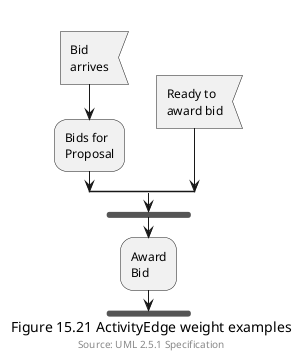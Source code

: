 @startuml
split
-[hidden]->
:Bid
arrives<
:Bids for
Proposal;
split again
-[hidden]->
:Ready to
award bid<
endsplit
fork
:Award
Bid;
endfork

caption Figure 15.21 ActivityEdge weight examples
footer Source: UML 2.5.1 Specification
@enduml